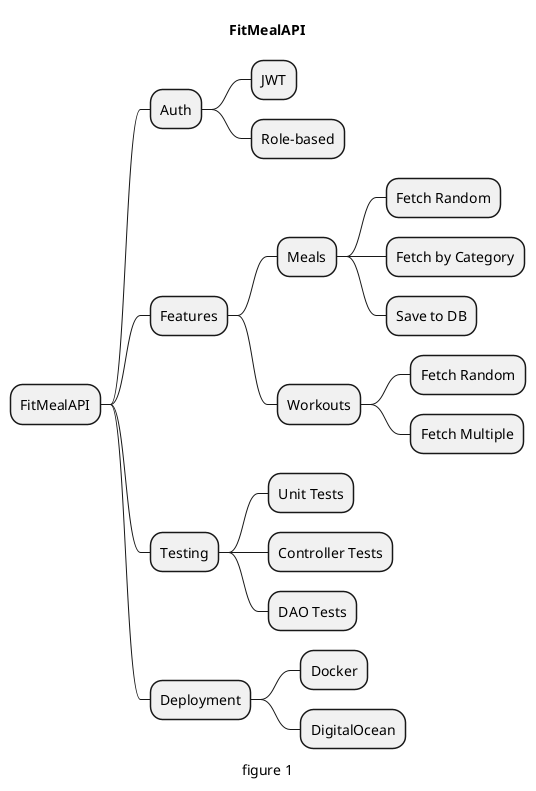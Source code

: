 @startmindmap
'https://plantuml.com/mindmap-diagram

caption figure 1
title FitMealAPI


* FitMealAPI
** Auth
*** JWT
*** Role-based
** Features
*** Meals
**** Fetch Random
**** Fetch by Category
**** Save to DB
*** Workouts
**** Fetch Random
**** Fetch Multiple
** Testing
*** Unit Tests
*** Controller Tests
*** DAO Tests
** Deployment
*** Docker
*** DigitalOcean
@endmindmap

